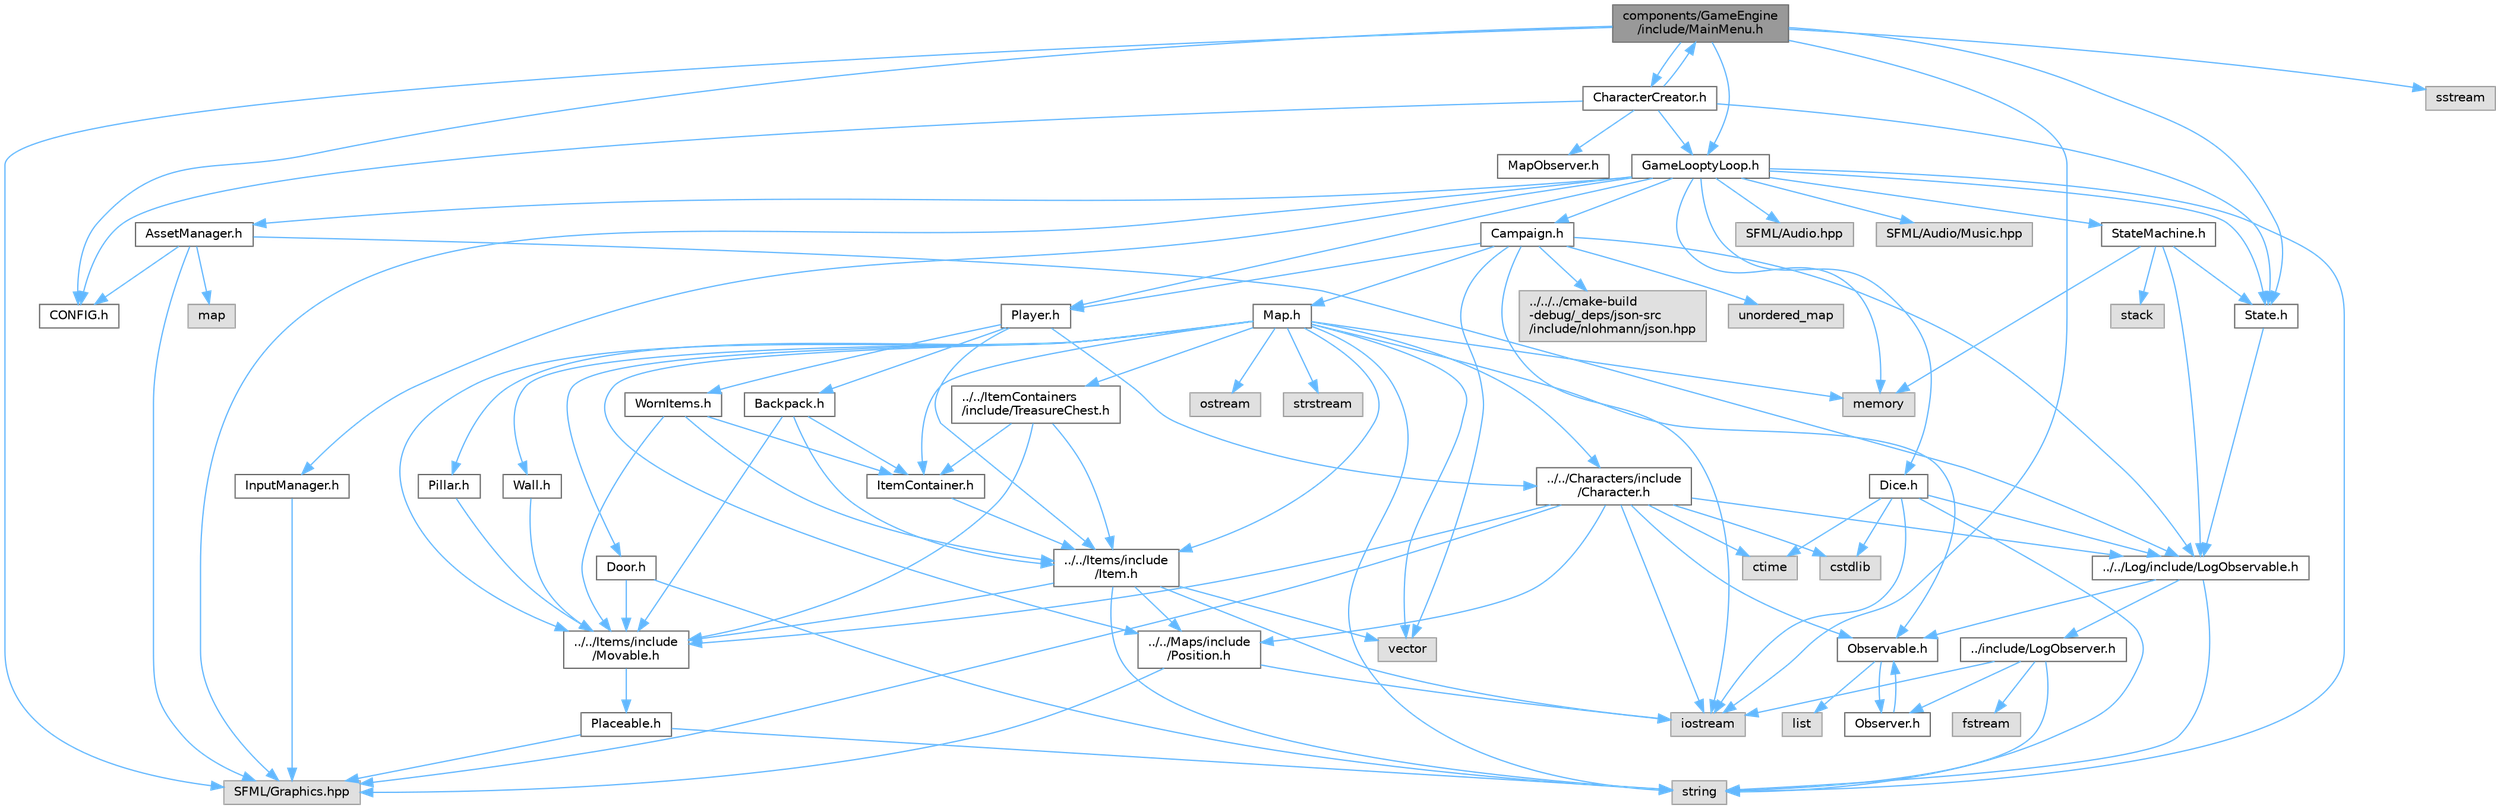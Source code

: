 digraph "components/GameEngine/include/MainMenu.h"
{
 // LATEX_PDF_SIZE
  bgcolor="transparent";
  edge [fontname=Helvetica,fontsize=10,labelfontname=Helvetica,labelfontsize=10];
  node [fontname=Helvetica,fontsize=10,shape=box,height=0.2,width=0.4];
  Node1 [id="Node000001",label="components/GameEngine\l/include/MainMenu.h",height=0.2,width=0.4,color="gray40", fillcolor="grey60", style="filled", fontcolor="black",tooltip=" "];
  Node1 -> Node2 [id="edge108_Node000001_Node000002",color="steelblue1",style="solid",tooltip=" "];
  Node2 [id="Node000002",label="CONFIG.h",height=0.2,width=0.4,color="grey40", fillcolor="white", style="filled",URL="$_c_o_n_f_i_g_8h.html",tooltip=" "];
  Node1 -> Node3 [id="edge109_Node000001_Node000003",color="steelblue1",style="solid",tooltip=" "];
  Node3 [id="Node000003",label="GameLooptyLoop.h",height=0.2,width=0.4,color="grey40", fillcolor="white", style="filled",URL="$_game_loopty_loop_8h.html",tooltip="Header file for the GameLooptyLoop class."];
  Node3 -> Node4 [id="edge110_Node000003_Node000004",color="steelblue1",style="solid",tooltip=" "];
  Node4 [id="Node000004",label="AssetManager.h",height=0.2,width=0.4,color="grey40", fillcolor="white", style="filled",URL="$_asset_manager_8h.html",tooltip="This file contains the declaration of the AssetManager class. AssetManager is responsible for loading..."];
  Node4 -> Node5 [id="edge111_Node000004_Node000005",color="steelblue1",style="solid",tooltip=" "];
  Node5 [id="Node000005",label="../../Log/include/LogObservable.h",height=0.2,width=0.4,color="grey40", fillcolor="white", style="filled",URL="$_log_observable_8h.html",tooltip="This file contains the declaration of the LogObservable class."];
  Node5 -> Node6 [id="edge112_Node000005_Node000006",color="steelblue1",style="solid",tooltip=" "];
  Node6 [id="Node000006",label="Observable.h",height=0.2,width=0.4,color="grey40", fillcolor="white", style="filled",URL="$_observable_8h_source.html",tooltip=" "];
  Node6 -> Node7 [id="edge113_Node000006_Node000007",color="steelblue1",style="solid",tooltip=" "];
  Node7 [id="Node000007",label="Observer.h",height=0.2,width=0.4,color="grey40", fillcolor="white", style="filled",URL="$_observer_8h.html",tooltip=" "];
  Node7 -> Node6 [id="edge114_Node000007_Node000006",color="steelblue1",style="solid",tooltip=" "];
  Node6 -> Node8 [id="edge115_Node000006_Node000008",color="steelblue1",style="solid",tooltip=" "];
  Node8 [id="Node000008",label="list",height=0.2,width=0.4,color="grey60", fillcolor="#E0E0E0", style="filled",tooltip=" "];
  Node5 -> Node9 [id="edge116_Node000005_Node000009",color="steelblue1",style="solid",tooltip=" "];
  Node9 [id="Node000009",label="string",height=0.2,width=0.4,color="grey60", fillcolor="#E0E0E0", style="filled",tooltip=" "];
  Node5 -> Node10 [id="edge117_Node000005_Node000010",color="steelblue1",style="solid",tooltip=" "];
  Node10 [id="Node000010",label="../include/LogObserver.h",height=0.2,width=0.4,color="grey40", fillcolor="white", style="filled",URL="$_log_observer_8h.html",tooltip="This file contains the declaration of the LogObserver class and the EnableModule struct."];
  Node10 -> Node7 [id="edge118_Node000010_Node000007",color="steelblue1",style="solid",tooltip=" "];
  Node10 -> Node9 [id="edge119_Node000010_Node000009",color="steelblue1",style="solid",tooltip=" "];
  Node10 -> Node11 [id="edge120_Node000010_Node000011",color="steelblue1",style="solid",tooltip=" "];
  Node11 [id="Node000011",label="iostream",height=0.2,width=0.4,color="grey60", fillcolor="#E0E0E0", style="filled",tooltip=" "];
  Node10 -> Node12 [id="edge121_Node000010_Node000012",color="steelblue1",style="solid",tooltip=" "];
  Node12 [id="Node000012",label="fstream",height=0.2,width=0.4,color="grey60", fillcolor="#E0E0E0", style="filled",tooltip=" "];
  Node4 -> Node13 [id="edge122_Node000004_Node000013",color="steelblue1",style="solid",tooltip=" "];
  Node13 [id="Node000013",label="SFML/Graphics.hpp",height=0.2,width=0.4,color="grey60", fillcolor="#E0E0E0", style="filled",tooltip=" "];
  Node4 -> Node14 [id="edge123_Node000004_Node000014",color="steelblue1",style="solid",tooltip=" "];
  Node14 [id="Node000014",label="map",height=0.2,width=0.4,color="grey60", fillcolor="#E0E0E0", style="filled",tooltip=" "];
  Node4 -> Node2 [id="edge124_Node000004_Node000002",color="steelblue1",style="solid",tooltip=" "];
  Node3 -> Node15 [id="edge125_Node000003_Node000015",color="steelblue1",style="solid",tooltip=" "];
  Node15 [id="Node000015",label="Campaign.h",height=0.2,width=0.4,color="grey40", fillcolor="white", style="filled",URL="$_campaign_8h_source.html",tooltip=" "];
  Node15 -> Node5 [id="edge126_Node000015_Node000005",color="steelblue1",style="solid",tooltip=" "];
  Node15 -> Node16 [id="edge127_Node000015_Node000016",color="steelblue1",style="solid",tooltip=" "];
  Node16 [id="Node000016",label="Map.h",height=0.2,width=0.4,color="grey40", fillcolor="white", style="filled",URL="$_map_8h.html",tooltip="This file contains the declaration of the Map class and related structures and aliases."];
  Node16 -> Node17 [id="edge128_Node000016_Node000017",color="steelblue1",style="solid",tooltip=" "];
  Node17 [id="Node000017",label="../../Characters/include\l/Character.h",height=0.2,width=0.4,color="grey40", fillcolor="white", style="filled",URL="$_character_8h.html",tooltip="this file contains the declaration of the character class and related structures aliases @detail"];
  Node17 -> Node18 [id="edge129_Node000017_Node000018",color="steelblue1",style="solid",tooltip=" "];
  Node18 [id="Node000018",label="../../Items/include\l/Movable.h",height=0.2,width=0.4,color="grey40", fillcolor="white", style="filled",URL="$_movable_8h_source.html",tooltip=" "];
  Node18 -> Node19 [id="edge130_Node000018_Node000019",color="steelblue1",style="solid",tooltip=" "];
  Node19 [id="Node000019",label="Placeable.h",height=0.2,width=0.4,color="grey40", fillcolor="white", style="filled",URL="$_placeable_8h_source.html",tooltip=" "];
  Node19 -> Node13 [id="edge131_Node000019_Node000013",color="steelblue1",style="solid",tooltip=" "];
  Node19 -> Node9 [id="edge132_Node000019_Node000009",color="steelblue1",style="solid",tooltip=" "];
  Node17 -> Node20 [id="edge133_Node000017_Node000020",color="steelblue1",style="solid",tooltip=" "];
  Node20 [id="Node000020",label="../../Maps/include\l/Position.h",height=0.2,width=0.4,color="grey40", fillcolor="white", style="filled",URL="$_position_8h_source.html",tooltip=" "];
  Node20 -> Node11 [id="edge134_Node000020_Node000011",color="steelblue1",style="solid",tooltip=" "];
  Node20 -> Node13 [id="edge135_Node000020_Node000013",color="steelblue1",style="solid",tooltip=" "];
  Node17 -> Node5 [id="edge136_Node000017_Node000005",color="steelblue1",style="solid",tooltip=" "];
  Node17 -> Node6 [id="edge137_Node000017_Node000006",color="steelblue1",style="solid",tooltip=" "];
  Node17 -> Node13 [id="edge138_Node000017_Node000013",color="steelblue1",style="solid",tooltip=" "];
  Node17 -> Node21 [id="edge139_Node000017_Node000021",color="steelblue1",style="solid",tooltip=" "];
  Node21 [id="Node000021",label="cstdlib",height=0.2,width=0.4,color="grey60", fillcolor="#E0E0E0", style="filled",tooltip=" "];
  Node17 -> Node22 [id="edge140_Node000017_Node000022",color="steelblue1",style="solid",tooltip=" "];
  Node22 [id="Node000022",label="ctime",height=0.2,width=0.4,color="grey60", fillcolor="#E0E0E0", style="filled",tooltip=" "];
  Node17 -> Node11 [id="edge141_Node000017_Node000011",color="steelblue1",style="solid",tooltip=" "];
  Node16 -> Node23 [id="edge142_Node000016_Node000023",color="steelblue1",style="solid",tooltip=" "];
  Node23 [id="Node000023",label="../../Items/include\l/Item.h",height=0.2,width=0.4,color="grey40", fillcolor="white", style="filled",URL="$_item_8h.html",tooltip=" "];
  Node23 -> Node11 [id="edge143_Node000023_Node000011",color="steelblue1",style="solid",tooltip=" "];
  Node23 -> Node9 [id="edge144_Node000023_Node000009",color="steelblue1",style="solid",tooltip=" "];
  Node23 -> Node18 [id="edge145_Node000023_Node000018",color="steelblue1",style="solid",tooltip=" "];
  Node23 -> Node20 [id="edge146_Node000023_Node000020",color="steelblue1",style="solid",tooltip=" "];
  Node23 -> Node24 [id="edge147_Node000023_Node000024",color="steelblue1",style="solid",tooltip=" "];
  Node24 [id="Node000024",label="vector",height=0.2,width=0.4,color="grey60", fillcolor="#E0E0E0", style="filled",tooltip=" "];
  Node16 -> Node25 [id="edge148_Node000016_Node000025",color="steelblue1",style="solid",tooltip=" "];
  Node25 [id="Node000025",label="../../ItemContainers\l/include/TreasureChest.h",height=0.2,width=0.4,color="grey40", fillcolor="white", style="filled",URL="$_treasure_chest_8h_source.html",tooltip=" "];
  Node25 -> Node26 [id="edge149_Node000025_Node000026",color="steelblue1",style="solid",tooltip=" "];
  Node26 [id="Node000026",label="ItemContainer.h",height=0.2,width=0.4,color="grey40", fillcolor="white", style="filled",URL="$_item_container_8h_source.html",tooltip=" "];
  Node26 -> Node23 [id="edge150_Node000026_Node000023",color="steelblue1",style="solid",tooltip=" "];
  Node25 -> Node23 [id="edge151_Node000025_Node000023",color="steelblue1",style="solid",tooltip=" "];
  Node25 -> Node18 [id="edge152_Node000025_Node000018",color="steelblue1",style="solid",tooltip=" "];
  Node16 -> Node26 [id="edge153_Node000016_Node000026",color="steelblue1",style="solid",tooltip=" "];
  Node16 -> Node18 [id="edge154_Node000016_Node000018",color="steelblue1",style="solid",tooltip=" "];
  Node16 -> Node27 [id="edge155_Node000016_Node000027",color="steelblue1",style="solid",tooltip=" "];
  Node27 [id="Node000027",label="Door.h",height=0.2,width=0.4,color="grey40", fillcolor="white", style="filled",URL="$_door_8h_source.html",tooltip=" "];
  Node27 -> Node18 [id="edge156_Node000027_Node000018",color="steelblue1",style="solid",tooltip=" "];
  Node27 -> Node9 [id="edge157_Node000027_Node000009",color="steelblue1",style="solid",tooltip=" "];
  Node16 -> Node6 [id="edge158_Node000016_Node000006",color="steelblue1",style="solid",tooltip=" "];
  Node16 -> Node28 [id="edge159_Node000016_Node000028",color="steelblue1",style="solid",tooltip=" "];
  Node28 [id="Node000028",label="Pillar.h",height=0.2,width=0.4,color="grey40", fillcolor="white", style="filled",URL="$_pillar_8h_source.html",tooltip=" "];
  Node28 -> Node18 [id="edge160_Node000028_Node000018",color="steelblue1",style="solid",tooltip=" "];
  Node16 -> Node20 [id="edge161_Node000016_Node000020",color="steelblue1",style="solid",tooltip=" "];
  Node16 -> Node29 [id="edge162_Node000016_Node000029",color="steelblue1",style="solid",tooltip=" "];
  Node29 [id="Node000029",label="Wall.h",height=0.2,width=0.4,color="grey40", fillcolor="white", style="filled",URL="$_wall_8h_source.html",tooltip=" "];
  Node29 -> Node18 [id="edge163_Node000029_Node000018",color="steelblue1",style="solid",tooltip=" "];
  Node16 -> Node30 [id="edge164_Node000016_Node000030",color="steelblue1",style="solid",tooltip=" "];
  Node30 [id="Node000030",label="memory",height=0.2,width=0.4,color="grey60", fillcolor="#E0E0E0", style="filled",tooltip=" "];
  Node16 -> Node31 [id="edge165_Node000016_Node000031",color="steelblue1",style="solid",tooltip=" "];
  Node31 [id="Node000031",label="ostream",height=0.2,width=0.4,color="grey60", fillcolor="#E0E0E0", style="filled",tooltip=" "];
  Node16 -> Node9 [id="edge166_Node000016_Node000009",color="steelblue1",style="solid",tooltip=" "];
  Node16 -> Node32 [id="edge167_Node000016_Node000032",color="steelblue1",style="solid",tooltip=" "];
  Node32 [id="Node000032",label="strstream",height=0.2,width=0.4,color="grey60", fillcolor="#E0E0E0", style="filled",tooltip=" "];
  Node16 -> Node24 [id="edge168_Node000016_Node000024",color="steelblue1",style="solid",tooltip=" "];
  Node15 -> Node33 [id="edge169_Node000015_Node000033",color="steelblue1",style="solid",tooltip=" "];
  Node33 [id="Node000033",label="../../../cmake-build\l-debug/_deps/json-src\l/include/nlohmann/json.hpp",height=0.2,width=0.4,color="grey60", fillcolor="#E0E0E0", style="filled",tooltip=" "];
  Node15 -> Node34 [id="edge170_Node000015_Node000034",color="steelblue1",style="solid",tooltip=" "];
  Node34 [id="Node000034",label="Player.h",height=0.2,width=0.4,color="grey40", fillcolor="white", style="filled",URL="$_player_8h_source.html",tooltip=" "];
  Node34 -> Node23 [id="edge171_Node000034_Node000023",color="steelblue1",style="solid",tooltip=" "];
  Node34 -> Node17 [id="edge172_Node000034_Node000017",color="steelblue1",style="solid",tooltip=" "];
  Node34 -> Node35 [id="edge173_Node000034_Node000035",color="steelblue1",style="solid",tooltip=" "];
  Node35 [id="Node000035",label="Backpack.h",height=0.2,width=0.4,color="grey40", fillcolor="white", style="filled",URL="$_backpack_8h_source.html",tooltip=" "];
  Node35 -> Node26 [id="edge174_Node000035_Node000026",color="steelblue1",style="solid",tooltip=" "];
  Node35 -> Node23 [id="edge175_Node000035_Node000023",color="steelblue1",style="solid",tooltip=" "];
  Node35 -> Node18 [id="edge176_Node000035_Node000018",color="steelblue1",style="solid",tooltip=" "];
  Node34 -> Node36 [id="edge177_Node000034_Node000036",color="steelblue1",style="solid",tooltip=" "];
  Node36 [id="Node000036",label="WornItems.h",height=0.2,width=0.4,color="grey40", fillcolor="white", style="filled",URL="$_worn_items_8h_source.html",tooltip=" "];
  Node36 -> Node26 [id="edge178_Node000036_Node000026",color="steelblue1",style="solid",tooltip=" "];
  Node36 -> Node23 [id="edge179_Node000036_Node000023",color="steelblue1",style="solid",tooltip=" "];
  Node36 -> Node18 [id="edge180_Node000036_Node000018",color="steelblue1",style="solid",tooltip=" "];
  Node15 -> Node11 [id="edge181_Node000015_Node000011",color="steelblue1",style="solid",tooltip=" "];
  Node15 -> Node37 [id="edge182_Node000015_Node000037",color="steelblue1",style="solid",tooltip=" "];
  Node37 [id="Node000037",label="unordered_map",height=0.2,width=0.4,color="grey60", fillcolor="#E0E0E0", style="filled",tooltip=" "];
  Node15 -> Node24 [id="edge183_Node000015_Node000024",color="steelblue1",style="solid",tooltip=" "];
  Node3 -> Node38 [id="edge184_Node000003_Node000038",color="steelblue1",style="solid",tooltip=" "];
  Node38 [id="Node000038",label="Dice.h",height=0.2,width=0.4,color="grey40", fillcolor="white", style="filled",URL="$_dice_8h.html",tooltip=" "];
  Node38 -> Node5 [id="edge185_Node000038_Node000005",color="steelblue1",style="solid",tooltip=" "];
  Node38 -> Node21 [id="edge186_Node000038_Node000021",color="steelblue1",style="solid",tooltip=" "];
  Node38 -> Node22 [id="edge187_Node000038_Node000022",color="steelblue1",style="solid",tooltip=" "];
  Node38 -> Node11 [id="edge188_Node000038_Node000011",color="steelblue1",style="solid",tooltip=" "];
  Node38 -> Node9 [id="edge189_Node000038_Node000009",color="steelblue1",style="solid",tooltip=" "];
  Node3 -> Node39 [id="edge190_Node000003_Node000039",color="steelblue1",style="solid",tooltip=" "];
  Node39 [id="Node000039",label="InputManager.h",height=0.2,width=0.4,color="grey40", fillcolor="white", style="filled",URL="$_input_manager_8h.html",tooltip="This file contains the declaration of the InputManager class."];
  Node39 -> Node13 [id="edge191_Node000039_Node000013",color="steelblue1",style="solid",tooltip=" "];
  Node3 -> Node34 [id="edge192_Node000003_Node000034",color="steelblue1",style="solid",tooltip=" "];
  Node3 -> Node13 [id="edge193_Node000003_Node000013",color="steelblue1",style="solid",tooltip=" "];
  Node3 -> Node40 [id="edge194_Node000003_Node000040",color="steelblue1",style="solid",tooltip=" "];
  Node40 [id="Node000040",label="State.h",height=0.2,width=0.4,color="grey40", fillcolor="white", style="filled",URL="$_state_8h.html",tooltip=" "];
  Node40 -> Node5 [id="edge195_Node000040_Node000005",color="steelblue1",style="solid",tooltip=" "];
  Node3 -> Node41 [id="edge196_Node000003_Node000041",color="steelblue1",style="solid",tooltip=" "];
  Node41 [id="Node000041",label="StateMachine.h",height=0.2,width=0.4,color="grey40", fillcolor="white", style="filled",URL="$_state_machine_8h.html",tooltip=" "];
  Node41 -> Node5 [id="edge197_Node000041_Node000005",color="steelblue1",style="solid",tooltip=" "];
  Node41 -> Node40 [id="edge198_Node000041_Node000040",color="steelblue1",style="solid",tooltip=" "];
  Node41 -> Node30 [id="edge199_Node000041_Node000030",color="steelblue1",style="solid",tooltip=" "];
  Node41 -> Node42 [id="edge200_Node000041_Node000042",color="steelblue1",style="solid",tooltip=" "];
  Node42 [id="Node000042",label="stack",height=0.2,width=0.4,color="grey60", fillcolor="#E0E0E0", style="filled",tooltip=" "];
  Node3 -> Node30 [id="edge201_Node000003_Node000030",color="steelblue1",style="solid",tooltip=" "];
  Node3 -> Node9 [id="edge202_Node000003_Node000009",color="steelblue1",style="solid",tooltip=" "];
  Node3 -> Node43 [id="edge203_Node000003_Node000043",color="steelblue1",style="solid",tooltip=" "];
  Node43 [id="Node000043",label="SFML/Audio.hpp",height=0.2,width=0.4,color="grey60", fillcolor="#E0E0E0", style="filled",tooltip=" "];
  Node3 -> Node44 [id="edge204_Node000003_Node000044",color="steelblue1",style="solid",tooltip=" "];
  Node44 [id="Node000044",label="SFML/Audio/Music.hpp",height=0.2,width=0.4,color="grey60", fillcolor="#E0E0E0", style="filled",tooltip=" "];
  Node1 -> Node13 [id="edge205_Node000001_Node000013",color="steelblue1",style="solid",tooltip=" "];
  Node1 -> Node40 [id="edge206_Node000001_Node000040",color="steelblue1",style="solid",tooltip=" "];
  Node1 -> Node45 [id="edge207_Node000001_Node000045",color="steelblue1",style="solid",tooltip=" "];
  Node45 [id="Node000045",label="sstream",height=0.2,width=0.4,color="grey60", fillcolor="#E0E0E0", style="filled",tooltip=" "];
  Node1 -> Node11 [id="edge208_Node000001_Node000011",color="steelblue1",style="solid",tooltip=" "];
  Node1 -> Node46 [id="edge209_Node000001_Node000046",color="steelblue1",style="solid",tooltip=" "];
  Node46 [id="Node000046",label="CharacterCreator.h",height=0.2,width=0.4,color="grey40", fillcolor="white", style="filled",URL="$_character_creator_8h_source.html",tooltip=" "];
  Node46 -> Node2 [id="edge210_Node000046_Node000002",color="steelblue1",style="solid",tooltip=" "];
  Node46 -> Node3 [id="edge211_Node000046_Node000003",color="steelblue1",style="solid",tooltip=" "];
  Node46 -> Node47 [id="edge212_Node000046_Node000047",color="steelblue1",style="solid",tooltip=" "];
  Node47 [id="Node000047",label="MapObserver.h",height=0.2,width=0.4,color="grey40", fillcolor="white", style="filled",URL="$_map_observer_8h_source.html",tooltip=" "];
  Node46 -> Node40 [id="edge213_Node000046_Node000040",color="steelblue1",style="solid",tooltip=" "];
  Node46 -> Node1 [id="edge214_Node000046_Node000001",color="steelblue1",style="solid",tooltip=" "];
}
